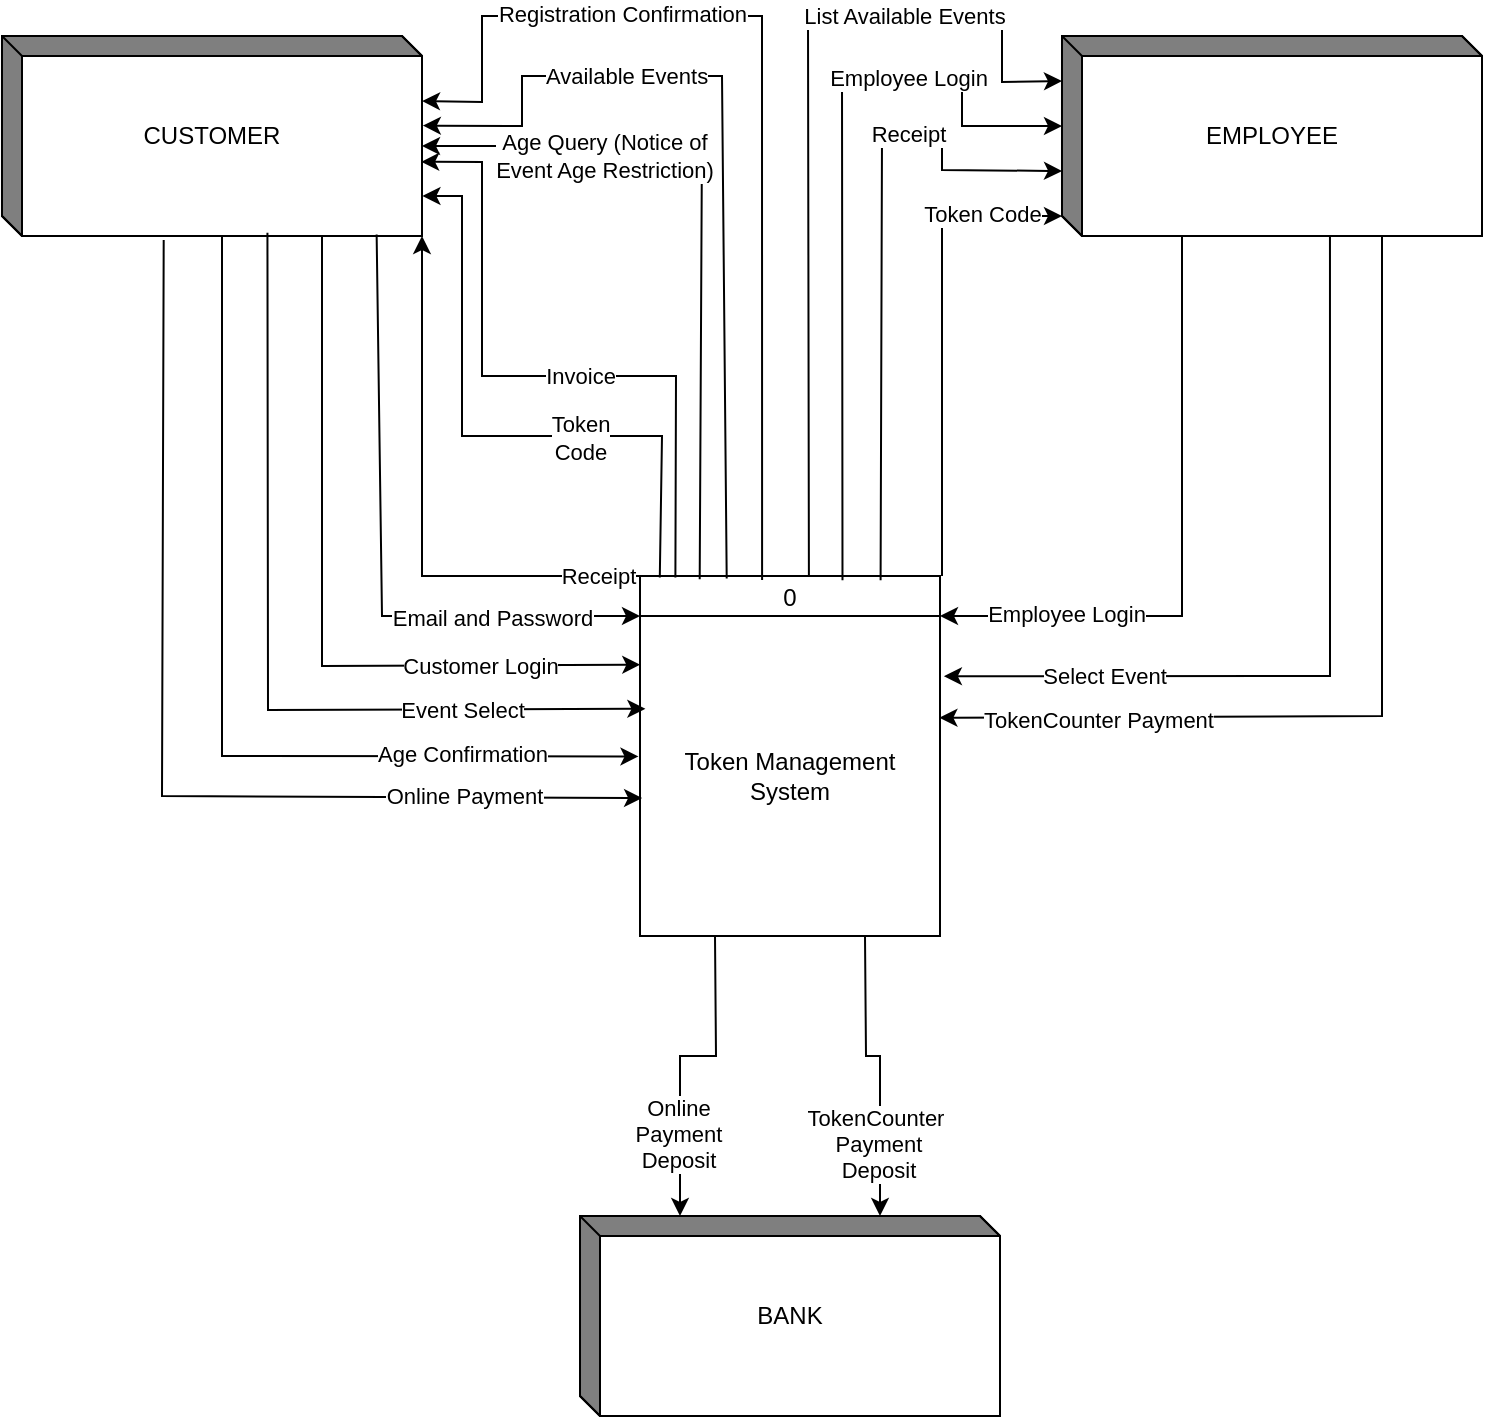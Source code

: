 <mxfile version="22.0.4" type="github">
  <diagram name="Page-1" id="6mhvh1MC5EZBR5rGd0tF">
    <mxGraphModel dx="838" dy="417" grid="1" gridSize="10" guides="1" tooltips="1" connect="1" arrows="1" fold="1" page="1" pageScale="1" pageWidth="827" pageHeight="1169" math="0" shadow="0">
      <root>
        <mxCell id="0" />
        <mxCell id="1" parent="0" />
        <mxCell id="0tqJMrp7prJceUdF5bHJ-1" value="0" style="swimlane;fontStyle=0;childLayout=stackLayout;horizontal=1;startSize=20;fillColor=#ffffff;horizontalStack=0;resizeParent=1;resizeParentMax=0;resizeLast=0;collapsible=0;marginBottom=0;swimlaneFillColor=#ffffff;" parent="1" vertex="1">
          <mxGeometry x="339" y="460" width="150" height="180" as="geometry" />
        </mxCell>
        <mxCell id="0tqJMrp7prJceUdF5bHJ-4" value="Token Management System" style="text;html=1;strokeColor=none;fillColor=none;align=center;verticalAlign=middle;whiteSpace=wrap;rounded=0;" parent="0tqJMrp7prJceUdF5bHJ-1" vertex="1">
          <mxGeometry y="20" width="150" height="160" as="geometry" />
        </mxCell>
        <mxCell id="0tqJMrp7prJceUdF5bHJ-2" value="BANK" style="html=1;dashed=0;whiteSpace=wrap;shape=mxgraph.dfd.externalEntity" parent="1" vertex="1">
          <mxGeometry x="309" y="780" width="210" height="100" as="geometry" />
        </mxCell>
        <mxCell id="0tqJMrp7prJceUdF5bHJ-5" value="CUSTOMER" style="html=1;dashed=0;whiteSpace=wrap;shape=mxgraph.dfd.externalEntity" parent="1" vertex="1">
          <mxGeometry x="20" y="190" width="210" height="100" as="geometry" />
        </mxCell>
        <mxCell id="0tqJMrp7prJceUdF5bHJ-6" value="EMPLOYEE" style="html=1;dashed=0;whiteSpace=wrap;shape=mxgraph.dfd.externalEntity" parent="1" vertex="1">
          <mxGeometry x="550" y="190" width="210" height="100" as="geometry" />
        </mxCell>
        <mxCell id="0tqJMrp7prJceUdF5bHJ-7" value="" style="endArrow=classic;html=1;rounded=0;exitX=0.407;exitY=0.011;exitDx=0;exitDy=0;exitPerimeter=0;entryX=0;entryY=0;entryDx=210;entryDy=32.5;entryPerimeter=0;" parent="1" source="0tqJMrp7prJceUdF5bHJ-1" target="0tqJMrp7prJceUdF5bHJ-5" edge="1">
          <mxGeometry width="50" height="50" relative="1" as="geometry">
            <mxPoint x="110" y="420" as="sourcePoint" />
            <mxPoint x="160" y="370" as="targetPoint" />
            <Array as="points">
              <mxPoint x="400" y="180" />
              <mxPoint x="260" y="180" />
              <mxPoint x="260" y="223" />
            </Array>
          </mxGeometry>
        </mxCell>
        <mxCell id="0tqJMrp7prJceUdF5bHJ-13" value="Registration Confirmation" style="edgeLabel;html=1;align=center;verticalAlign=middle;resizable=0;points=[];" parent="0tqJMrp7prJceUdF5bHJ-7" vertex="1" connectable="0">
          <mxGeometry x="0.395" y="-1" relative="1" as="geometry">
            <mxPoint x="-7" as="offset" />
          </mxGeometry>
        </mxCell>
        <mxCell id="0tqJMrp7prJceUdF5bHJ-8" value="" style="endArrow=classic;html=1;rounded=0;entryX=1.002;entryY=0.448;entryDx=0;entryDy=0;entryPerimeter=0;exitX=0.289;exitY=0.007;exitDx=0;exitDy=0;exitPerimeter=0;" parent="1" source="0tqJMrp7prJceUdF5bHJ-1" target="0tqJMrp7prJceUdF5bHJ-5" edge="1">
          <mxGeometry width="50" height="50" relative="1" as="geometry">
            <mxPoint x="120" y="430" as="sourcePoint" />
            <mxPoint x="170" y="380" as="targetPoint" />
            <Array as="points">
              <mxPoint x="380" y="210" />
              <mxPoint x="280" y="210" />
              <mxPoint x="280" y="235" />
            </Array>
          </mxGeometry>
        </mxCell>
        <mxCell id="0tqJMrp7prJceUdF5bHJ-14" value="Available Events" style="edgeLabel;html=1;align=center;verticalAlign=middle;resizable=0;points=[];" parent="0tqJMrp7prJceUdF5bHJ-8" vertex="1" connectable="0">
          <mxGeometry x="0.408" relative="1" as="geometry">
            <mxPoint as="offset" />
          </mxGeometry>
        </mxCell>
        <mxCell id="0tqJMrp7prJceUdF5bHJ-9" value="" style="endArrow=classic;html=1;rounded=0;exitX=0.199;exitY=0.009;exitDx=0;exitDy=0;exitPerimeter=0;entryX=0;entryY=0;entryDx=210;entryDy=55;entryPerimeter=0;" parent="1" source="0tqJMrp7prJceUdF5bHJ-1" target="0tqJMrp7prJceUdF5bHJ-5" edge="1">
          <mxGeometry width="50" height="50" relative="1" as="geometry">
            <mxPoint x="364" y="420" as="sourcePoint" />
            <mxPoint x="414" y="370" as="targetPoint" />
            <Array as="points">
              <mxPoint x="370" y="240" />
              <mxPoint x="320" y="240" />
              <mxPoint x="320" y="245" />
            </Array>
          </mxGeometry>
        </mxCell>
        <mxCell id="0tqJMrp7prJceUdF5bHJ-15" value="Age Query (Notice of &lt;br&gt;Event Age Restriction)" style="edgeLabel;html=1;align=center;verticalAlign=middle;resizable=0;points=[];" parent="0tqJMrp7prJceUdF5bHJ-9" vertex="1" connectable="0">
          <mxGeometry x="0.419" relative="1" as="geometry">
            <mxPoint x="-11" y="10" as="offset" />
          </mxGeometry>
        </mxCell>
        <mxCell id="0tqJMrp7prJceUdF5bHJ-10" value="" style="endArrow=classic;html=1;rounded=0;exitX=0.118;exitY=0.004;exitDx=0;exitDy=0;exitPerimeter=0;entryX=0.998;entryY=0.629;entryDx=0;entryDy=0;entryPerimeter=0;" parent="1" source="0tqJMrp7prJceUdF5bHJ-1" target="0tqJMrp7prJceUdF5bHJ-5" edge="1">
          <mxGeometry width="50" height="50" relative="1" as="geometry">
            <mxPoint x="140" y="450" as="sourcePoint" />
            <mxPoint x="190" y="400" as="targetPoint" />
            <Array as="points">
              <mxPoint x="357" y="360" />
              <mxPoint x="260" y="360" />
              <mxPoint x="260" y="253" />
            </Array>
          </mxGeometry>
        </mxCell>
        <mxCell id="0tqJMrp7prJceUdF5bHJ-16" value="Invoice" style="edgeLabel;html=1;align=center;verticalAlign=middle;resizable=0;points=[];" parent="0tqJMrp7prJceUdF5bHJ-10" vertex="1" connectable="0">
          <mxGeometry x="0.659" relative="1" as="geometry">
            <mxPoint x="49" y="80" as="offset" />
          </mxGeometry>
        </mxCell>
        <mxCell id="0tqJMrp7prJceUdF5bHJ-11" value="" style="endArrow=classic;html=1;rounded=0;exitX=0.066;exitY=0.004;exitDx=0;exitDy=0;exitPerimeter=0;entryX=1.001;entryY=0.8;entryDx=0;entryDy=0;entryPerimeter=0;" parent="1" source="0tqJMrp7prJceUdF5bHJ-1" target="0tqJMrp7prJceUdF5bHJ-5" edge="1">
          <mxGeometry width="50" height="50" relative="1" as="geometry">
            <mxPoint x="150" y="460" as="sourcePoint" />
            <mxPoint x="200" y="410" as="targetPoint" />
            <Array as="points">
              <mxPoint x="350" y="390" />
              <mxPoint x="250" y="390" />
              <mxPoint x="250" y="270" />
            </Array>
          </mxGeometry>
        </mxCell>
        <mxCell id="0tqJMrp7prJceUdF5bHJ-18" value="Token &lt;br&gt;Code" style="edgeLabel;html=1;align=center;verticalAlign=middle;resizable=0;points=[];" parent="0tqJMrp7prJceUdF5bHJ-11" vertex="1" connectable="0">
          <mxGeometry x="0.81" y="-1" relative="1" as="geometry">
            <mxPoint x="58" y="111" as="offset" />
          </mxGeometry>
        </mxCell>
        <mxCell id="0tqJMrp7prJceUdF5bHJ-12" value="" style="endArrow=classic;html=1;rounded=0;exitX=0;exitY=0;exitDx=0;exitDy=0;entryX=1;entryY=1;entryDx=0;entryDy=0;entryPerimeter=0;" parent="1" source="0tqJMrp7prJceUdF5bHJ-1" target="0tqJMrp7prJceUdF5bHJ-5" edge="1">
          <mxGeometry width="50" height="50" relative="1" as="geometry">
            <mxPoint x="160" y="470" as="sourcePoint" />
            <mxPoint x="210" y="420" as="targetPoint" />
            <Array as="points">
              <mxPoint x="300" y="460" />
              <mxPoint x="230" y="460" />
            </Array>
          </mxGeometry>
        </mxCell>
        <mxCell id="0tqJMrp7prJceUdF5bHJ-17" value="Receipt&lt;br&gt;" style="edgeLabel;html=1;align=center;verticalAlign=middle;resizable=0;points=[];" parent="0tqJMrp7prJceUdF5bHJ-12" vertex="1" connectable="0">
          <mxGeometry x="-0.768" y="2" relative="1" as="geometry">
            <mxPoint x="11" y="-2" as="offset" />
          </mxGeometry>
        </mxCell>
        <mxCell id="0tqJMrp7prJceUdF5bHJ-19" value="" style="endArrow=classic;html=1;rounded=0;entryX=0.007;entryY=0.569;entryDx=0;entryDy=0;entryPerimeter=0;exitX=0.385;exitY=1.02;exitDx=0;exitDy=0;exitPerimeter=0;" parent="1" source="0tqJMrp7prJceUdF5bHJ-5" target="0tqJMrp7prJceUdF5bHJ-4" edge="1">
          <mxGeometry width="50" height="50" relative="1" as="geometry">
            <mxPoint x="80" y="430" as="sourcePoint" />
            <mxPoint x="130" y="380" as="targetPoint" />
            <Array as="points">
              <mxPoint x="100" y="570" />
            </Array>
          </mxGeometry>
        </mxCell>
        <mxCell id="0tqJMrp7prJceUdF5bHJ-28" value="Online Payment" style="edgeLabel;html=1;align=center;verticalAlign=middle;resizable=0;points=[];" parent="0tqJMrp7prJceUdF5bHJ-19" vertex="1" connectable="0">
          <mxGeometry x="0.492" y="1" relative="1" as="geometry">
            <mxPoint x="42" as="offset" />
          </mxGeometry>
        </mxCell>
        <mxCell id="0tqJMrp7prJceUdF5bHJ-20" value="" style="endArrow=classic;html=1;rounded=0;entryX=-0.005;entryY=0.439;entryDx=0;entryDy=0;entryPerimeter=0;exitX=0;exitY=0;exitDx=110;exitDy=100;exitPerimeter=0;" parent="1" source="0tqJMrp7prJceUdF5bHJ-5" target="0tqJMrp7prJceUdF5bHJ-4" edge="1">
          <mxGeometry width="50" height="50" relative="1" as="geometry">
            <mxPoint x="90" y="440" as="sourcePoint" />
            <mxPoint x="140" y="390" as="targetPoint" />
            <Array as="points">
              <mxPoint x="130" y="550" />
            </Array>
          </mxGeometry>
        </mxCell>
        <mxCell id="0tqJMrp7prJceUdF5bHJ-27" value="Age Confirmation" style="edgeLabel;html=1;align=center;verticalAlign=middle;resizable=0;points=[];" parent="0tqJMrp7prJceUdF5bHJ-20" vertex="1" connectable="0">
          <mxGeometry x="0.541" y="1" relative="1" as="geometry">
            <mxPoint x="19" as="offset" />
          </mxGeometry>
        </mxCell>
        <mxCell id="0tqJMrp7prJceUdF5bHJ-21" value="" style="endArrow=classic;html=1;rounded=0;entryX=0.018;entryY=0.29;entryDx=0;entryDy=0;entryPerimeter=0;exitX=0.632;exitY=0.984;exitDx=0;exitDy=0;exitPerimeter=0;" parent="1" source="0tqJMrp7prJceUdF5bHJ-5" target="0tqJMrp7prJceUdF5bHJ-4" edge="1">
          <mxGeometry width="50" height="50" relative="1" as="geometry">
            <mxPoint x="100" y="450" as="sourcePoint" />
            <mxPoint x="150" y="400" as="targetPoint" />
            <Array as="points">
              <mxPoint x="153" y="527" />
            </Array>
          </mxGeometry>
        </mxCell>
        <mxCell id="0tqJMrp7prJceUdF5bHJ-26" value="Event Select" style="edgeLabel;html=1;align=center;verticalAlign=middle;resizable=0;points=[];" parent="0tqJMrp7prJceUdF5bHJ-21" vertex="1" connectable="0">
          <mxGeometry x="0.392" relative="1" as="geometry">
            <mxPoint x="38" as="offset" />
          </mxGeometry>
        </mxCell>
        <mxCell id="0tqJMrp7prJceUdF5bHJ-22" value="" style="endArrow=classic;html=1;rounded=0;entryX=0.001;entryY=0.152;entryDx=0;entryDy=0;entryPerimeter=0;exitX=0;exitY=0;exitDx=160;exitDy=100;exitPerimeter=0;" parent="1" source="0tqJMrp7prJceUdF5bHJ-5" target="0tqJMrp7prJceUdF5bHJ-4" edge="1">
          <mxGeometry width="50" height="50" relative="1" as="geometry">
            <mxPoint x="110" y="460" as="sourcePoint" />
            <mxPoint x="160" y="410" as="targetPoint" />
            <Array as="points">
              <mxPoint x="180" y="505" />
            </Array>
          </mxGeometry>
        </mxCell>
        <mxCell id="0tqJMrp7prJceUdF5bHJ-25" value="Customer Login" style="edgeLabel;html=1;align=center;verticalAlign=middle;resizable=0;points=[];" parent="0tqJMrp7prJceUdF5bHJ-22" vertex="1" connectable="0">
          <mxGeometry x="0.569" relative="1" as="geometry">
            <mxPoint as="offset" />
          </mxGeometry>
        </mxCell>
        <mxCell id="0tqJMrp7prJceUdF5bHJ-23" value="" style="endArrow=classic;html=1;rounded=0;entryX=0;entryY=0;entryDx=0;entryDy=0;exitX=0.892;exitY=0.993;exitDx=0;exitDy=0;exitPerimeter=0;" parent="1" source="0tqJMrp7prJceUdF5bHJ-5" target="0tqJMrp7prJceUdF5bHJ-4" edge="1">
          <mxGeometry width="50" height="50" relative="1" as="geometry">
            <mxPoint x="120" y="470" as="sourcePoint" />
            <mxPoint x="170" y="420" as="targetPoint" />
            <Array as="points">
              <mxPoint x="210" y="480" />
            </Array>
          </mxGeometry>
        </mxCell>
        <mxCell id="0tqJMrp7prJceUdF5bHJ-24" value="Email and Password&lt;br&gt;" style="edgeLabel;html=1;align=center;verticalAlign=middle;resizable=0;points=[];" parent="0tqJMrp7prJceUdF5bHJ-23" vertex="1" connectable="0">
          <mxGeometry x="0.464" y="-1" relative="1" as="geometry">
            <mxPoint x="11" as="offset" />
          </mxGeometry>
        </mxCell>
        <mxCell id="0tqJMrp7prJceUdF5bHJ-29" value="" style="endArrow=classic;html=1;rounded=0;entryX=0;entryY=0;entryDx=0;entryDy=22.5;entryPerimeter=0;exitX=0.563;exitY=0;exitDx=0;exitDy=0;exitPerimeter=0;" parent="1" source="0tqJMrp7prJceUdF5bHJ-1" target="0tqJMrp7prJceUdF5bHJ-6" edge="1">
          <mxGeometry width="50" height="50" relative="1" as="geometry">
            <mxPoint x="450" y="390" as="sourcePoint" />
            <mxPoint x="500" y="340" as="targetPoint" />
            <Array as="points">
              <mxPoint x="423" y="180" />
              <mxPoint x="520" y="180" />
              <mxPoint x="520" y="213" />
            </Array>
          </mxGeometry>
        </mxCell>
        <mxCell id="0tqJMrp7prJceUdF5bHJ-33" value="List Available Events" style="edgeLabel;html=1;align=center;verticalAlign=middle;resizable=0;points=[];" parent="0tqJMrp7prJceUdF5bHJ-29" vertex="1" connectable="0">
          <mxGeometry x="0.491" relative="1" as="geometry">
            <mxPoint as="offset" />
          </mxGeometry>
        </mxCell>
        <mxCell id="0tqJMrp7prJceUdF5bHJ-30" value="" style="endArrow=classic;html=1;rounded=0;entryX=0;entryY=0;entryDx=0;entryDy=45;entryPerimeter=0;exitX=0.675;exitY=0.012;exitDx=0;exitDy=0;exitPerimeter=0;" parent="1" source="0tqJMrp7prJceUdF5bHJ-1" target="0tqJMrp7prJceUdF5bHJ-6" edge="1">
          <mxGeometry width="50" height="50" relative="1" as="geometry">
            <mxPoint x="460" y="400" as="sourcePoint" />
            <mxPoint x="510" y="350" as="targetPoint" />
            <Array as="points">
              <mxPoint x="440" y="210" />
              <mxPoint x="500" y="210" />
              <mxPoint x="500" y="235" />
            </Array>
          </mxGeometry>
        </mxCell>
        <mxCell id="0tqJMrp7prJceUdF5bHJ-34" value="Employee Login" style="edgeLabel;html=1;align=center;verticalAlign=middle;resizable=0;points=[];" parent="0tqJMrp7prJceUdF5bHJ-30" vertex="1" connectable="0">
          <mxGeometry x="0.472" y="-1" relative="1" as="geometry">
            <mxPoint as="offset" />
          </mxGeometry>
        </mxCell>
        <mxCell id="0tqJMrp7prJceUdF5bHJ-31" value="" style="endArrow=classic;html=1;rounded=0;entryX=0;entryY=0;entryDx=0;entryDy=67.5;entryPerimeter=0;exitX=0.802;exitY=0.012;exitDx=0;exitDy=0;exitPerimeter=0;" parent="1" source="0tqJMrp7prJceUdF5bHJ-1" target="0tqJMrp7prJceUdF5bHJ-6" edge="1">
          <mxGeometry width="50" height="50" relative="1" as="geometry">
            <mxPoint x="470" y="410" as="sourcePoint" />
            <mxPoint x="520" y="360" as="targetPoint" />
            <Array as="points">
              <mxPoint x="460" y="240" />
              <mxPoint x="490" y="240" />
              <mxPoint x="490" y="257" />
            </Array>
          </mxGeometry>
        </mxCell>
        <mxCell id="0tqJMrp7prJceUdF5bHJ-35" value="Receipt" style="edgeLabel;html=1;align=center;verticalAlign=middle;resizable=0;points=[];" parent="0tqJMrp7prJceUdF5bHJ-31" vertex="1" connectable="0">
          <mxGeometry x="0.429" y="1" relative="1" as="geometry">
            <mxPoint as="offset" />
          </mxGeometry>
        </mxCell>
        <mxCell id="0tqJMrp7prJceUdF5bHJ-32" value="" style="endArrow=classic;html=1;rounded=0;entryX=0;entryY=0;entryDx=0;entryDy=90;entryPerimeter=0;" parent="1" target="0tqJMrp7prJceUdF5bHJ-6" edge="1">
          <mxGeometry width="50" height="50" relative="1" as="geometry">
            <mxPoint x="490" y="460" as="sourcePoint" />
            <mxPoint x="530" y="370" as="targetPoint" />
            <Array as="points">
              <mxPoint x="490" y="280" />
            </Array>
          </mxGeometry>
        </mxCell>
        <mxCell id="0tqJMrp7prJceUdF5bHJ-36" value="Token Code" style="edgeLabel;html=1;align=center;verticalAlign=middle;resizable=0;points=[];" parent="0tqJMrp7prJceUdF5bHJ-32" vertex="1" connectable="0">
          <mxGeometry x="0.57" y="1" relative="1" as="geometry">
            <mxPoint x="11" as="offset" />
          </mxGeometry>
        </mxCell>
        <mxCell id="0tqJMrp7prJceUdF5bHJ-37" value="" style="endArrow=classic;html=1;rounded=0;entryX=1;entryY=0;entryDx=0;entryDy=0;exitX=0;exitY=0;exitDx=60;exitDy=100;exitPerimeter=0;" parent="1" source="0tqJMrp7prJceUdF5bHJ-6" target="0tqJMrp7prJceUdF5bHJ-4" edge="1">
          <mxGeometry width="50" height="50" relative="1" as="geometry">
            <mxPoint x="560" y="490" as="sourcePoint" />
            <mxPoint x="610" y="440" as="targetPoint" />
            <Array as="points">
              <mxPoint x="610" y="480" />
            </Array>
          </mxGeometry>
        </mxCell>
        <mxCell id="0tqJMrp7prJceUdF5bHJ-40" value="Employee Login" style="edgeLabel;html=1;align=center;verticalAlign=middle;resizable=0;points=[];" parent="0tqJMrp7prJceUdF5bHJ-37" vertex="1" connectable="0">
          <mxGeometry x="0.659" y="-2" relative="1" as="geometry">
            <mxPoint x="10" y="1" as="offset" />
          </mxGeometry>
        </mxCell>
        <mxCell id="0tqJMrp7prJceUdF5bHJ-39" value="" style="endArrow=classic;html=1;rounded=0;entryX=0.998;entryY=0.318;entryDx=0;entryDy=0;entryPerimeter=0;exitX=0;exitY=0;exitDx=160;exitDy=100;exitPerimeter=0;" parent="1" source="0tqJMrp7prJceUdF5bHJ-6" target="0tqJMrp7prJceUdF5bHJ-4" edge="1">
          <mxGeometry width="50" height="50" relative="1" as="geometry">
            <mxPoint x="580" y="510" as="sourcePoint" />
            <mxPoint x="630" y="460" as="targetPoint" />
            <Array as="points">
              <mxPoint x="710" y="530" />
            </Array>
          </mxGeometry>
        </mxCell>
        <mxCell id="0tqJMrp7prJceUdF5bHJ-42" value="TokenCounter Payment" style="edgeLabel;html=1;align=center;verticalAlign=middle;resizable=0;points=[];" parent="0tqJMrp7prJceUdF5bHJ-39" vertex="1" connectable="0">
          <mxGeometry x="0.726" y="-2" relative="1" as="geometry">
            <mxPoint x="16" y="3" as="offset" />
          </mxGeometry>
        </mxCell>
        <mxCell id="0tqJMrp7prJceUdF5bHJ-43" value="" style="endArrow=classic;html=1;rounded=0;exitX=0.75;exitY=1;exitDx=0;exitDy=0;entryX=0;entryY=0;entryDx=150;entryDy=0;entryPerimeter=0;" parent="1" source="0tqJMrp7prJceUdF5bHJ-4" target="0tqJMrp7prJceUdF5bHJ-2" edge="1">
          <mxGeometry width="50" height="50" relative="1" as="geometry">
            <mxPoint x="290" y="760" as="sourcePoint" />
            <mxPoint x="340" y="710" as="targetPoint" />
            <Array as="points">
              <mxPoint x="452" y="700" />
              <mxPoint x="459" y="700" />
            </Array>
          </mxGeometry>
        </mxCell>
        <mxCell id="0tqJMrp7prJceUdF5bHJ-45" value="TokenCounter&amp;nbsp;&lt;br&gt;Payment&lt;br&gt;Deposit" style="edgeLabel;html=1;align=center;verticalAlign=middle;resizable=0;points=[];" parent="0tqJMrp7prJceUdF5bHJ-43" vertex="1" connectable="0">
          <mxGeometry x="0.501" y="-1" relative="1" as="geometry">
            <mxPoint as="offset" />
          </mxGeometry>
        </mxCell>
        <mxCell id="0tqJMrp7prJceUdF5bHJ-44" value="" style="endArrow=classic;html=1;rounded=0;entryX=0;entryY=0;entryDx=50;entryDy=0;entryPerimeter=0;exitX=0.25;exitY=1;exitDx=0;exitDy=0;" parent="1" source="0tqJMrp7prJceUdF5bHJ-4" target="0tqJMrp7prJceUdF5bHJ-2" edge="1">
          <mxGeometry width="50" height="50" relative="1" as="geometry">
            <mxPoint x="300" y="770" as="sourcePoint" />
            <mxPoint x="350" y="720" as="targetPoint" />
            <Array as="points">
              <mxPoint x="377" y="700" />
              <mxPoint x="359" y="700" />
            </Array>
          </mxGeometry>
        </mxCell>
        <mxCell id="0tqJMrp7prJceUdF5bHJ-46" value="Online&lt;br&gt;Payment&lt;br&gt;Deposit" style="edgeLabel;html=1;align=center;verticalAlign=middle;resizable=0;points=[];" parent="0tqJMrp7prJceUdF5bHJ-44" vertex="1" connectable="0">
          <mxGeometry x="0.481" y="-1" relative="1" as="geometry">
            <mxPoint as="offset" />
          </mxGeometry>
        </mxCell>
        <mxCell id="68caDUN-Y4P-fd0hNia5-1" value="" style="endArrow=classic;html=1;rounded=0;entryX=1.013;entryY=0.188;entryDx=0;entryDy=0;entryPerimeter=0;exitX=0.638;exitY=1;exitDx=0;exitDy=0;exitPerimeter=0;" edge="1" parent="1" source="0tqJMrp7prJceUdF5bHJ-6" target="0tqJMrp7prJceUdF5bHJ-4">
          <mxGeometry width="50" height="50" relative="1" as="geometry">
            <mxPoint x="620" y="390" as="sourcePoint" />
            <mxPoint x="670" y="340" as="targetPoint" />
            <Array as="points">
              <mxPoint x="684" y="510" />
            </Array>
          </mxGeometry>
        </mxCell>
        <mxCell id="68caDUN-Y4P-fd0hNia5-2" value="Select Event" style="edgeLabel;html=1;align=center;verticalAlign=middle;resizable=0;points=[];" vertex="1" connectable="0" parent="68caDUN-Y4P-fd0hNia5-1">
          <mxGeometry x="0.538" relative="1" as="geometry">
            <mxPoint x="-16" as="offset" />
          </mxGeometry>
        </mxCell>
      </root>
    </mxGraphModel>
  </diagram>
</mxfile>
